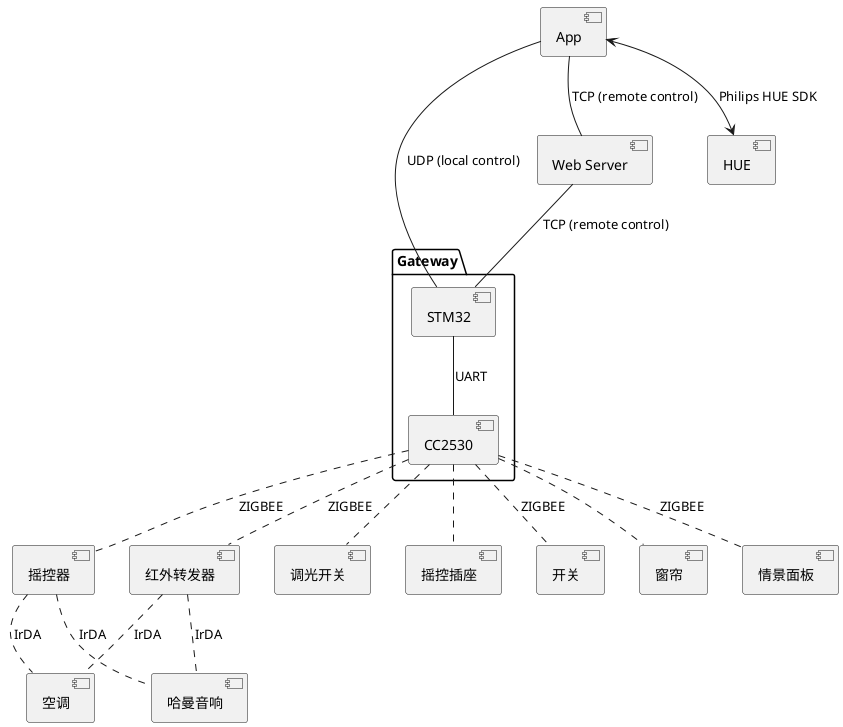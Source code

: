 diagrams for i-jia

----------------------------------------------------------

Component i-jia system topology

@startuml

[红外转发器] as IRRouter
[调光开关] as Dimmer
[摇控器] as RController
[摇控插座] as Socket
[开关] as Swither
[窗帘] as Curtain
[情景面板] as ScenePanel
[空调] as AirCondition
[哈曼音响] as Harman

package "Gateway" {
    [STM32] -- [CC2530] : UART
}

[App] -- [Web Server] : TCP (remote control)
[App] -- [STM32] : UDP (local control)
[Web Server] -- [STM32] : TCP (remote control)
[App] <--> [HUE] : Philips HUE SDK

[CC2530] .. IRRouter : ZIGBEE
[CC2530] .. Dimmer
[CC2530] .. RController : ZIGBEE
[CC2530] .. Socket
[CC2530] .. Swither : ZIGBEE
[CC2530] .. Curtain
[CC2530] .. ScenePanel : ZIGBEE

IRRouter .. AirCondition : IrDA
IRRouter .. Harman : IrDA
RController .. AirCondition : IrDA
RController .. Harman : IrDA

@enduml

----------------------------------------------------------

Component Gateway Discovery

@startuml
App -> App : 扫描二维码获得网关 ID
App --> Gateway : UDP 广播发送 qp 指令，参数为网关 ID
Gateway --> App : 网关信息(网关别名，型号，是否是新网关)
App -> App : 把网关添加到网关列表，根据网关状态显示相应的信息
@enduml

----------------------------------------------------------

Component Local Login

@startuml
App -> Gateway : UDP 单播发送 qp 指令，查询网关是否在线
Gateway -> App : 网关信息(网关别名，型号，是否是新网关)
App -> App : 把流程设置为本地登录
App -> Gateway : UDP 单播发送 cl 命令
Gateway -> App : UDP 单播应答 cl 命令，网关会对登录信息进行验证
App -> App : 清除内存中的设备列表，并启动 3 分钟每次的心跳指令。InitTableEvent -> HeartBeatStartEvent
App -> Gateway : 读取表 14 的数据，这个是个版本号表
Gateway -> App : 返回表 14 的数据
App -> App : 判断哪些表版本号有更新，发送 TableVerUpdatedEvent 事件
App -> Gateway : 读取 n 号数据表
Gateway -> App : 返回 n 号数据表。上述两个步骤可能会持续多次
App -> App : 数据全部更新完成，发送 TableRefreshedEvent 事件
App -> App : 进入主界面
@enduml

----------------------------------------------------------
Component Remote Login

@startuml
App -> App : 发送 RemoteEnabler 事件，建立到服务器 801 端口的长连接
App -> WebServer : TCP 发送 cl 命令进行服务器登录（网关 id 和服务器密码)
WebServer -> App : TCP 应答 cl 命令，服务器会对服务器登录信息进行验证
App -> WebServer : TCP 发送 cl 命令进行网关登录（网关 id 和网关密码)
WebServer -> Gateway : TCP 转发 cl 命令给网关进行鉴权
Gateway -> WebServer : TCP 返回鉴权信息
WebServer -> App : TCP 转发网关的 cl 命令应答
App -> App : 清除内存中的设备列表，并启动 3 分钟每次的心跳指令。InitTableEvent -> HeartBeatStartEvent
App -> WebServer : 读取表 14 的数据，这个是个版本号表
WebServer -> Gateway : 转发请求给网关
Gateway -> WebServer : 应答数据通过 TCP 发送给 WebServer
WebServer -> App : 转发应答给 App，返回表 14 的数据
App -> App : 判断哪些表版本号有更新，发送 TableVerUpdatedEvent 事件
App -> WebServer : 读取 n 号数据表
WebServer -> Gateway : 转发请求给网关
Gateway -> WebServer : 应答数据通过 TCP 发送给 WebServer
WebServer -> App : 返回 n 号数据表。上述读表操作步骤可能会持续多次
App -> App : 数据全部更新完成，发送 TableRefreshedEvent 事件
App -> App : 进入主界面
@enduml

----------------------------------------------------------
Component Login State

@startuml
[*] --> LocalLogin : 用户点击登录

state LocalLogin {
    [*] --> qg: 开始本地登录
    qg: Query Gateway
    qg: 查询网关是否在线
    qg -> cl
    cl: Client Login
    cl: 登录网关，网关对登录进行认证
    cl -> rt
    rt -> rt
    rt: 先读取表 14 ，获得要更新的数据表
    rt: 持续读取需要更新的数据表，直到读出所有的数据表
    rt -> LocalSucess
    LocalSucess: 登录成功，进入主界面
    LocalSucess -> [*]
    qg --> LocalFailed
    cl --> LocalFailed
    rt --> LocalFailed
    LocalFailed --> RemoteLogin
    LocalFailed: 登录失败，偿试远程登录
}

state RemoteLogin {
    [*] --> clServer : 开始远程登录
    clServer: Client Login
    clServer: 使用服务器密码登录服务器
    clServer -> clGateway
    clGateway: Client Login
    clGateway: 登录网关，网关对登录进行认证
    clGateway -> rtRemote
    rtRemote -> rtRemote
    rtRemote: 先读取表 14 ，获得要更新的数据表
    rtRemote: 持续读取需要更新的数据表，直到读出所有的数据表
    rtRemote -> RemoteSucess
    RemoteSucess: 登录成功，进入主界面
    RemoteSucess -> [*]
    clServer --> RemoteFailed
    clGateway --> RemoteFailed
    rtRemote --> RemoteFailed
    RemoteFailed: 登录失败，提示用户
}

state HeartBeat {
    [*] --> hb
    hb: 心跳命令 Heart Beat
    hb: 每隔 3 分钟发送一次
    hb -> hbResponse
    hbResponse: 心跳应答；6 秒内需要收到应答，否则就会引发超时错误
    hbResponse --> hb
}

RemoteLogin --> [*]

LocalLogin --> HeartBeat
RemoteLogin --> HeartBeat

HeartBeat --> LocalLogin : 心跳包没有应答
@enduml

----------------------------------------------------------
Component Gateway Login

@startuml
Gateway -> WebServer : 通过 TCP 和服务器建立长连接
Gateway -> WebServer : 发送 cl 命令登录服务器

== 网关心跳 ==

Gateway -> WebServer : 每隔 150 秒发送一次心跳包
WebServer -> Gateway : 心跳应答

== 网关就绪，处于待命状态，等待来自服务器的请求 ==

== 处理 App 远程登录请求 ==

WebServer -> Gateway : 接收服务器转发过来的 App 远程登录请求
Gateway -> WebServer : 应答登录请求

== 读表请求 ==

WebServer -> Gateway : 读表请求
Gateway -> WebServer : 返回相应数据

== 设备控制请求 ==

WebServer -> Gateway : 控制请求
Gateway -> WebServer : 控制结果

== 功耗查询 ==

WebServer -> Gateway : 查询功耗
Gateway -> WebServer : 返回功耗结果

== 表数据管理，包括新增，删除，修改 ==

WebServer -> Gateway : 表数据管理请求
Gateway -> WebServer : 表数据管理结果

== 网关固件升级 ==

WebServer -> Gateway : 网关固件升级请求
Gateway -> WebServer : 网关固件升级结果

@enduml

----------------------------------------------------------